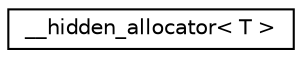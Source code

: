 digraph "Graphical Class Hierarchy"
{
  edge [fontname="Helvetica",fontsize="10",labelfontname="Helvetica",labelfontsize="10"];
  node [fontname="Helvetica",fontsize="10",shape=record];
  rankdir="LR";
  Node0 [label="__hidden_allocator\< T \>",height=0.2,width=0.4,color="black", fillcolor="white", style="filled",URL="$class____hidden__allocator.html"];
}
